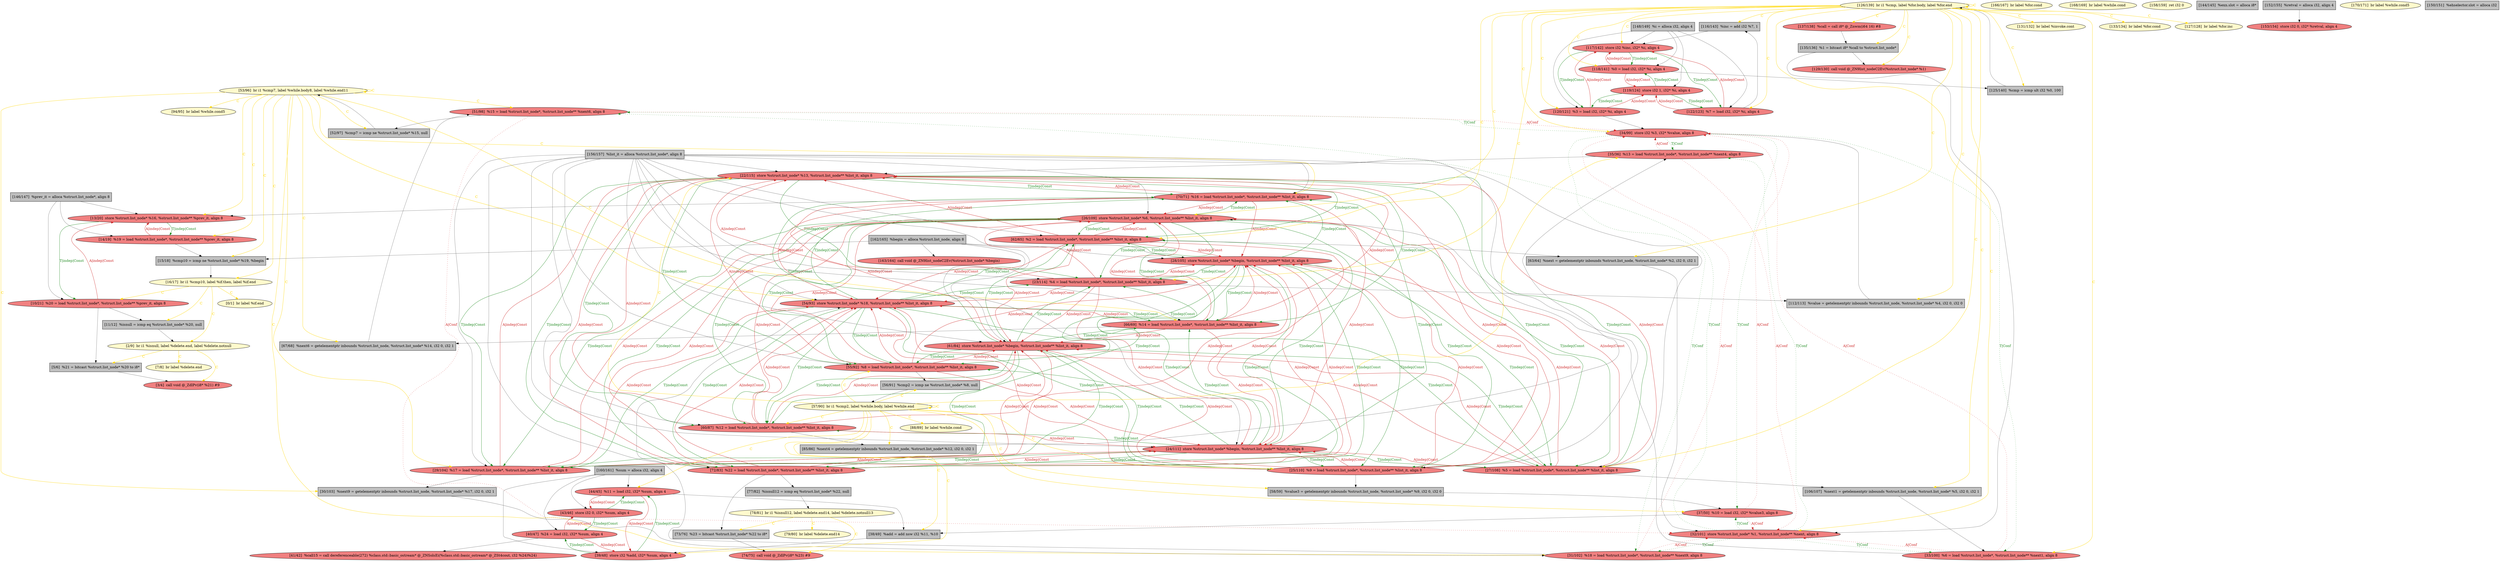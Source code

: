
digraph G {


node186 [fillcolor=lemonchiffon,label="[53/96]  br i1 %cmp7, label %while.body8, label %while.end11",shape=ellipse,style=filled ]
node185 [fillcolor=lightcoral,label="[44/45]  %11 = load i32, i32* %sum, align 4",shape=ellipse,style=filled ]
node184 [fillcolor=grey,label="[52/97]  %cmp7 = icmp ne %struct.list_node* %15, null",shape=rectangle,style=filled ]
node183 [fillcolor=lightcoral,label="[51/98]  %15 = load %struct.list_node*, %struct.list_node** %next6, align 8",shape=ellipse,style=filled ]
node180 [fillcolor=lemonchiffon,label="[131/132]  br label %invoke.cont",shape=ellipse,style=filled ]
node132 [fillcolor=lightcoral,label="[70/71]  %16 = load %struct.list_node*, %struct.list_node** %list_it, align 8",shape=ellipse,style=filled ]
node160 [fillcolor=lemonchiffon,label="[166/167]  br label %for.cond",shape=ellipse,style=filled ]
node167 [fillcolor=lemonchiffon,label="[88/89]  br label %while.cond",shape=ellipse,style=filled ]
node127 [fillcolor=lemonchiffon,label="[78/81]  br i1 %isnull12, label %delete.end14, label %delete.notnull13",shape=ellipse,style=filled ]
node104 [fillcolor=lightcoral,label="[22/115]  store %struct.list_node* %13, %struct.list_node** %list_it, align 8",shape=ellipse,style=filled ]
node166 [fillcolor=lemonchiffon,label="[168/169]  br label %while.cond",shape=ellipse,style=filled ]
node136 [fillcolor=lemonchiffon,label="[158/159]  ret i32 0",shape=ellipse,style=filled ]
node161 [fillcolor=lemonchiffon,label="[94/95]  br label %while.cond5",shape=ellipse,style=filled ]
node125 [fillcolor=grey,label="[5/6]  %21 = bitcast %struct.list_node* %20 to i8*",shape=rectangle,style=filled ]
node124 [fillcolor=grey,label="[112/113]  %value = getelementptr inbounds %struct.list_node, %struct.list_node* %4, i32 0, i32 0",shape=rectangle,style=filled ]
node138 [fillcolor=lightcoral,label="[34/99]  store i32 %3, i32* %value, align 8",shape=ellipse,style=filled ]
node120 [fillcolor=grey,label="[58/59]  %value3 = getelementptr inbounds %struct.list_node, %struct.list_node* %9, i32 0, i32 0",shape=rectangle,style=filled ]
node119 [fillcolor=grey,label="[125/140]  %cmp = icmp ult i32 %0, 100",shape=rectangle,style=filled ]
node177 [fillcolor=grey,label="[11/12]  %isnull = icmp eq %struct.list_node* %20, null",shape=rectangle,style=filled ]
node118 [fillcolor=lightcoral,label="[137/138]  %call = call i8* @_Znwm(i64 16) #8",shape=ellipse,style=filled ]
node155 [fillcolor=lightcoral,label="[27/108]  %5 = load %struct.list_node*, %struct.list_node** %list_it, align 8",shape=ellipse,style=filled ]
node131 [fillcolor=grey,label="[73/76]  %23 = bitcast %struct.list_node* %22 to i8*",shape=rectangle,style=filled ]
node182 [fillcolor=lemonchiffon,label="[7/8]  br label %delete.end",shape=ellipse,style=filled ]
node149 [fillcolor=lemonchiffon,label="[133/134]  br label %for.cond",shape=ellipse,style=filled ]
node105 [fillcolor=lightcoral,label="[37/50]  %10 = load i32, i32* %value3, align 8",shape=ellipse,style=filled ]
node101 [fillcolor=lemonchiffon,label="[0/1]  br label %if.end",shape=ellipse,style=filled ]
node117 [fillcolor=grey,label="[148/149]  %i = alloca i32, align 4",shape=rectangle,style=filled ]
node154 [fillcolor=lightcoral,label="[61/84]  store %struct.list_node* %begin, %struct.list_node** %list_it, align 8",shape=ellipse,style=filled ]
node135 [fillcolor=lightcoral,label="[32/101]  store %struct.list_node* %1, %struct.list_node** %next, align 8",shape=ellipse,style=filled ]
node163 [fillcolor=lightcoral,label="[119/124]  store i32 1, i32* %i, align 4",shape=ellipse,style=filled ]
node110 [fillcolor=grey,label="[144/145]  %exn.slot = alloca i8*",shape=rectangle,style=filled ]
node126 [fillcolor=grey,label="[77/82]  %isnull12 = icmp eq %struct.list_node* %22, null",shape=rectangle,style=filled ]
node102 [fillcolor=lemonchiffon,label="[2/9]  br i1 %isnull, label %delete.end, label %delete.notnull",shape=ellipse,style=filled ]
node108 [fillcolor=grey,label="[116/143]  %inc = add i32 %7, 1",shape=rectangle,style=filled ]
node128 [fillcolor=grey,label="[152/155]  %retval = alloca i32, align 4",shape=rectangle,style=filled ]
node107 [fillcolor=grey,label="[15/18]  %cmp10 = icmp ne %struct.list_node* %19, %begin",shape=rectangle,style=filled ]
node130 [fillcolor=grey,label="[156/157]  %list_it = alloca %struct.list_node*, align 8",shape=rectangle,style=filled ]
node170 [fillcolor=lightcoral,label="[43/46]  store i32 0, i32* %sum, align 4",shape=ellipse,style=filled ]
node111 [fillcolor=lightcoral,label="[117/142]  store i32 %inc, i32* %i, align 4",shape=ellipse,style=filled ]
node121 [fillcolor=grey,label="[135/136]  %1 = bitcast i8* %call to %struct.list_node*",shape=rectangle,style=filled ]
node173 [fillcolor=grey,label="[85/86]  %next4 = getelementptr inbounds %struct.list_node, %struct.list_node* %12, i32 0, i32 1",shape=rectangle,style=filled ]
node103 [fillcolor=lightcoral,label="[10/21]  %20 = load %struct.list_node*, %struct.list_node** %prev_it, align 8",shape=ellipse,style=filled ]
node157 [fillcolor=lightcoral,label="[118/141]  %0 = load i32, i32* %i, align 4",shape=ellipse,style=filled ]
node181 [fillcolor=lemonchiffon,label="[170/171]  br label %while.cond5",shape=ellipse,style=filled ]
node106 [fillcolor=grey,label="[30/103]  %next9 = getelementptr inbounds %struct.list_node, %struct.list_node* %17, i32 0, i32 1",shape=rectangle,style=filled ]
node179 [fillcolor=lightcoral,label="[13/20]  store %struct.list_node* %16, %struct.list_node** %prev_it, align 8",shape=ellipse,style=filled ]
node134 [fillcolor=lemonchiffon,label="[79/80]  br label %delete.end14",shape=ellipse,style=filled ]
node113 [fillcolor=lightcoral,label="[24/111]  store %struct.list_node* %begin, %struct.list_node** %list_it, align 8",shape=ellipse,style=filled ]
node165 [fillcolor=lightcoral,label="[72/83]  %22 = load %struct.list_node*, %struct.list_node** %list_it, align 8",shape=ellipse,style=filled ]
node123 [fillcolor=grey,label="[150/151]  %ehselector.slot = alloca i32",shape=rectangle,style=filled ]
node153 [fillcolor=grey,label="[162/165]  %begin = alloca %struct.list_node, align 8",shape=rectangle,style=filled ]
node115 [fillcolor=lightcoral,label="[120/121]  %3 = load i32, i32* %i, align 4",shape=ellipse,style=filled ]
node133 [fillcolor=lightcoral,label="[74/75]  call void @_ZdlPv(i8* %23) #9",shape=ellipse,style=filled ]
node158 [fillcolor=lightcoral,label="[39/48]  store i32 %add, i32* %sum, align 4",shape=ellipse,style=filled ]
node112 [fillcolor=grey,label="[146/147]  %prev_it = alloca %struct.list_node*, align 8",shape=rectangle,style=filled ]
node168 [fillcolor=lightcoral,label="[29/104]  %17 = load %struct.list_node*, %struct.list_node** %list_it, align 8",shape=ellipse,style=filled ]
node114 [fillcolor=lightcoral,label="[122/123]  %7 = load i32, i32* %i, align 4",shape=ellipse,style=filled ]
node137 [fillcolor=lightcoral,label="[60/87]  %12 = load %struct.list_node*, %struct.list_node** %list_it, align 8",shape=ellipse,style=filled ]
node140 [fillcolor=lightcoral,label="[54/93]  store %struct.list_node* %18, %struct.list_node** %list_it, align 8",shape=ellipse,style=filled ]
node141 [fillcolor=lightcoral,label="[129/130]  call void @_ZN9list_nodeC2Ev(%struct.list_node* %1)",shape=ellipse,style=filled ]
node139 [fillcolor=grey,label="[63/64]  %next = getelementptr inbounds %struct.list_node, %struct.list_node* %2, i32 0, i32 1",shape=rectangle,style=filled ]
node142 [fillcolor=lightcoral,label="[33/100]  %6 = load %struct.list_node*, %struct.list_node** %next1, align 8",shape=ellipse,style=filled ]
node162 [fillcolor=grey,label="[106/107]  %next1 = getelementptr inbounds %struct.list_node, %struct.list_node* %5, i32 0, i32 1",shape=rectangle,style=filled ]
node143 [fillcolor=lemonchiffon,label="[16/17]  br i1 %cmp10, label %if.then, label %if.end",shape=ellipse,style=filled ]
node144 [fillcolor=lemonchiffon,label="[127/128]  br label %for.inc",shape=ellipse,style=filled ]
node145 [fillcolor=lightcoral,label="[25/110]  %9 = load %struct.list_node*, %struct.list_node** %list_it, align 8",shape=ellipse,style=filled ]
node129 [fillcolor=lightcoral,label="[40/47]  %24 = load i32, i32* %sum, align 4",shape=ellipse,style=filled ]
node146 [fillcolor=lightcoral,label="[55/92]  %8 = load %struct.list_node*, %struct.list_node** %list_it, align 8",shape=ellipse,style=filled ]
node147 [fillcolor=lightcoral,label="[66/69]  %14 = load %struct.list_node*, %struct.list_node** %list_it, align 8",shape=ellipse,style=filled ]
node148 [fillcolor=lightcoral,label="[23/114]  %4 = load %struct.list_node*, %struct.list_node** %list_it, align 8",shape=ellipse,style=filled ]
node116 [fillcolor=grey,label="[67/68]  %next6 = getelementptr inbounds %struct.list_node, %struct.list_node* %14, i32 0, i32 1",shape=rectangle,style=filled ]
node172 [fillcolor=grey,label="[56/91]  %cmp2 = icmp ne %struct.list_node* %8, null",shape=rectangle,style=filled ]
node150 [fillcolor=lemonchiffon,label="[57/90]  br i1 %cmp2, label %while.body, label %while.end",shape=ellipse,style=filled ]
node122 [fillcolor=lightcoral,label="[31/102]  %18 = load %struct.list_node*, %struct.list_node** %next9, align 8",shape=ellipse,style=filled ]
node109 [fillcolor=lightcoral,label="[14/19]  %19 = load %struct.list_node*, %struct.list_node** %prev_it, align 8",shape=ellipse,style=filled ]
node151 [fillcolor=grey,label="[160/161]  %sum = alloca i32, align 4",shape=rectangle,style=filled ]
node156 [fillcolor=lightcoral,label="[163/164]  call void @_ZN9list_nodeC2Ev(%struct.list_node* %begin)",shape=ellipse,style=filled ]
node178 [fillcolor=lightcoral,label="[28/105]  store %struct.list_node* %begin, %struct.list_node** %list_it, align 8",shape=ellipse,style=filled ]
node152 [fillcolor=lightcoral,label="[3/4]  call void @_ZdlPv(i8* %21) #9",shape=ellipse,style=filled ]
node159 [fillcolor=lightcoral,label="[153/154]  store i32 0, i32* %retval, align 4",shape=ellipse,style=filled ]
node164 [fillcolor=lightcoral,label="[62/65]  %2 = load %struct.list_node*, %struct.list_node** %list_it, align 8",shape=ellipse,style=filled ]
node176 [fillcolor=lightcoral,label="[26/109]  store %struct.list_node* %6, %struct.list_node** %list_it, align 8",shape=ellipse,style=filled ]
node174 [fillcolor=grey,label="[38/49]  %add = add nsw i32 %11, %10",shape=rectangle,style=filled ]
node169 [fillcolor=lemonchiffon,label="[126/139]  br i1 %cmp, label %for.body, label %for.end",shape=ellipse,style=filled ]
node171 [fillcolor=lightcoral,label="[41/42]  %call15 = call dereferenceable(272) %class.std::basic_ostream* @_ZNSolsEi(%class.std::basic_ostream* @_ZSt4cout, i32 %24)%24)",shape=ellipse,style=filled ]
node175 [fillcolor=lightcoral,label="[35/36]  %13 = load %struct.list_node*, %struct.list_node** %next4, align 8",shape=ellipse,style=filled ]

node146->node113 [style=solid,color=firebrick3,label="A|indep|Const",penwidth=1.0,fontcolor=firebrick3 ]
node183->node184 [style=solid,color=black,label="",penwidth=0.5,fontcolor=black ]
node130->node155 [style=solid,color=black,label="",penwidth=0.5,fontcolor=black ]
node154->node148 [style=solid,color=forestgreen,label="T|indep|Const",penwidth=1.0,fontcolor=forestgreen ]
node148->node154 [style=solid,color=firebrick3,label="A|indep|Const",penwidth=1.0,fontcolor=firebrick3 ]
node178->node168 [style=solid,color=forestgreen,label="T|indep|Const",penwidth=1.0,fontcolor=forestgreen ]
node138->node175 [style=dotted,color=forestgreen,label="T|Conf",penwidth=1.0,fontcolor=forestgreen ]
node178->node132 [style=solid,color=forestgreen,label="T|indep|Const",penwidth=1.0,fontcolor=forestgreen ]
node104->node148 [style=solid,color=forestgreen,label="T|indep|Const",penwidth=1.0,fontcolor=forestgreen ]
node163->node115 [style=solid,color=forestgreen,label="T|indep|Const",penwidth=1.0,fontcolor=forestgreen ]
node135->node175 [style=dotted,color=forestgreen,label="T|Conf",penwidth=1.0,fontcolor=forestgreen ]
node163->node157 [style=solid,color=forestgreen,label="T|indep|Const",penwidth=1.0,fontcolor=forestgreen ]
node135->node122 [style=dotted,color=forestgreen,label="T|Conf",penwidth=1.0,fontcolor=forestgreen ]
node122->node135 [style=dotted,color=firebrick3,label="A|Conf",penwidth=1.0,fontcolor=firebrick3 ]
node148->node176 [style=solid,color=firebrick3,label="A|indep|Const",penwidth=1.0,fontcolor=firebrick3 ]
node105->node138 [style=dotted,color=firebrick3,label="A|Conf",penwidth=1.0,fontcolor=firebrick3 ]
node115->node163 [style=solid,color=firebrick3,label="A|indep|Const",penwidth=1.0,fontcolor=firebrick3 ]
node146->node140 [style=solid,color=firebrick3,label="A|indep|Const",penwidth=1.0,fontcolor=firebrick3 ]
node158->node129 [style=solid,color=forestgreen,label="T|indep|Const",penwidth=1.0,fontcolor=forestgreen ]
node104->node132 [style=solid,color=forestgreen,label="T|indep|Const",penwidth=1.0,fontcolor=forestgreen ]
node132->node104 [style=solid,color=firebrick3,label="A|indep|Const",penwidth=1.0,fontcolor=firebrick3 ]
node113->node146 [style=solid,color=forestgreen,label="T|indep|Const",penwidth=1.0,fontcolor=forestgreen ]
node170->node185 [style=solid,color=forestgreen,label="T|indep|Const",penwidth=1.0,fontcolor=forestgreen ]
node168->node178 [style=solid,color=firebrick3,label="A|indep|Const",penwidth=1.0,fontcolor=firebrick3 ]
node113->node155 [style=solid,color=forestgreen,label="T|indep|Const",penwidth=1.0,fontcolor=forestgreen ]
node104->node168 [style=solid,color=forestgreen,label="T|indep|Const",penwidth=1.0,fontcolor=forestgreen ]
node168->node104 [style=solid,color=firebrick3,label="A|indep|Const",penwidth=1.0,fontcolor=firebrick3 ]
node157->node163 [style=solid,color=firebrick3,label="A|indep|Const",penwidth=1.0,fontcolor=firebrick3 ]
node104->node165 [style=solid,color=forestgreen,label="T|indep|Const",penwidth=1.0,fontcolor=forestgreen ]
node178->node165 [style=solid,color=forestgreen,label="T|indep|Const",penwidth=1.0,fontcolor=forestgreen ]
node164->node178 [style=solid,color=firebrick3,label="A|indep|Const",penwidth=1.0,fontcolor=firebrick3 ]
node165->node178 [style=solid,color=firebrick3,label="A|indep|Const",penwidth=1.0,fontcolor=firebrick3 ]
node169->node148 [style=solid,color=gold,label="C",penwidth=1.0,fontcolor=gold ]
node179->node109 [style=solid,color=forestgreen,label="T|indep|Const",penwidth=1.0,fontcolor=forestgreen ]
node109->node179 [style=solid,color=firebrick3,label="A|indep|Const",penwidth=1.0,fontcolor=firebrick3 ]
node140->node168 [style=solid,color=forestgreen,label="T|indep|Const",penwidth=1.0,fontcolor=forestgreen ]
node140->node132 [style=solid,color=forestgreen,label="T|indep|Const",penwidth=1.0,fontcolor=forestgreen ]
node186->node179 [style=solid,color=gold,label="C",penwidth=1.0,fontcolor=gold ]
node165->node176 [style=solid,color=firebrick3,label="A|indep|Const",penwidth=1.0,fontcolor=firebrick3 ]
node165->node140 [style=solid,color=firebrick3,label="A|indep|Const",penwidth=1.0,fontcolor=firebrick3 ]
node173->node175 [style=solid,color=black,label="",penwidth=0.5,fontcolor=black ]
node124->node138 [style=solid,color=black,label="",penwidth=0.5,fontcolor=black ]
node129->node171 [style=solid,color=black,label="",penwidth=0.5,fontcolor=black ]
node154->node155 [style=solid,color=forestgreen,label="T|indep|Const",penwidth=1.0,fontcolor=forestgreen ]
node175->node138 [style=dotted,color=firebrick3,label="A|Conf",penwidth=1.0,fontcolor=firebrick3 ]
node145->node113 [style=solid,color=firebrick3,label="A|indep|Const",penwidth=1.0,fontcolor=firebrick3 ]
node113->node145 [style=solid,color=forestgreen,label="T|indep|Const",penwidth=1.0,fontcolor=forestgreen ]
node130->node132 [style=solid,color=black,label="",penwidth=0.5,fontcolor=black ]
node104->node147 [style=solid,color=forestgreen,label="T|indep|Const",penwidth=1.0,fontcolor=forestgreen ]
node114->node108 [style=solid,color=black,label="",penwidth=0.5,fontcolor=black ]
node120->node105 [style=solid,color=black,label="",penwidth=0.5,fontcolor=black ]
node178->node146 [style=solid,color=forestgreen,label="T|indep|Const",penwidth=1.0,fontcolor=forestgreen ]
node179->node103 [style=solid,color=forestgreen,label="T|indep|Const",penwidth=1.0,fontcolor=forestgreen ]
node175->node135 [style=dotted,color=firebrick3,label="A|Conf",penwidth=1.0,fontcolor=firebrick3 ]
node103->node179 [style=solid,color=firebrick3,label="A|indep|Const",penwidth=1.0,fontcolor=firebrick3 ]
node153->node113 [style=solid,color=black,label="",penwidth=0.5,fontcolor=black ]
node155->node113 [style=solid,color=firebrick3,label="A|indep|Const",penwidth=1.0,fontcolor=firebrick3 ]
node103->node125 [style=solid,color=black,label="",penwidth=0.5,fontcolor=black ]
node131->node133 [style=solid,color=black,label="",penwidth=0.5,fontcolor=black ]
node165->node131 [style=solid,color=black,label="",penwidth=0.5,fontcolor=black ]
node137->node173 [style=solid,color=black,label="",penwidth=0.5,fontcolor=black ]
node165->node104 [style=solid,color=firebrick3,label="A|indep|Const",penwidth=1.0,fontcolor=firebrick3 ]
node111->node157 [style=solid,color=forestgreen,label="T|indep|Const",penwidth=1.0,fontcolor=forestgreen ]
node145->node140 [style=solid,color=firebrick3,label="A|indep|Const",penwidth=1.0,fontcolor=firebrick3 ]
node176->node165 [style=solid,color=forestgreen,label="T|indep|Const",penwidth=1.0,fontcolor=forestgreen ]
node140->node145 [style=solid,color=forestgreen,label="T|indep|Const",penwidth=1.0,fontcolor=forestgreen ]
node129->node158 [style=solid,color=firebrick3,label="A|indep|Const",penwidth=1.0,fontcolor=firebrick3 ]
node125->node152 [style=solid,color=black,label="",penwidth=0.5,fontcolor=black ]
node130->node104 [style=solid,color=black,label="",penwidth=0.5,fontcolor=black ]
node135->node142 [style=dotted,color=forestgreen,label="T|Conf",penwidth=1.0,fontcolor=forestgreen ]
node165->node126 [style=solid,color=black,label="",penwidth=0.5,fontcolor=black ]
node178->node155 [style=solid,color=forestgreen,label="T|indep|Const",penwidth=1.0,fontcolor=forestgreen ]
node145->node120 [style=solid,color=black,label="",penwidth=0.5,fontcolor=black ]
node157->node111 [style=solid,color=firebrick3,label="A|indep|Const",penwidth=1.0,fontcolor=firebrick3 ]
node186->node132 [style=solid,color=gold,label="C",penwidth=1.0,fontcolor=gold ]
node103->node177 [style=solid,color=black,label="",penwidth=0.5,fontcolor=black ]
node130->node140 [style=solid,color=black,label="",penwidth=0.5,fontcolor=black ]
node169->node124 [style=solid,color=gold,label="C",penwidth=1.0,fontcolor=gold ]
node113->node132 [style=solid,color=forestgreen,label="T|indep|Const",penwidth=1.0,fontcolor=forestgreen ]
node132->node113 [style=solid,color=firebrick3,label="A|indep|Const",penwidth=1.0,fontcolor=firebrick3 ]
node178->node147 [style=solid,color=forestgreen,label="T|indep|Const",penwidth=1.0,fontcolor=forestgreen ]
node147->node178 [style=solid,color=firebrick3,label="A|indep|Const",penwidth=1.0,fontcolor=firebrick3 ]
node137->node178 [style=solid,color=firebrick3,label="A|indep|Const",penwidth=1.0,fontcolor=firebrick3 ]
node130->node165 [style=solid,color=black,label="",penwidth=0.5,fontcolor=black ]
node168->node106 [style=solid,color=black,label="",penwidth=0.5,fontcolor=black ]
node164->node139 [style=solid,color=black,label="",penwidth=0.5,fontcolor=black ]
node130->node137 [style=solid,color=black,label="",penwidth=0.5,fontcolor=black ]
node148->node124 [style=solid,color=black,label="",penwidth=0.5,fontcolor=black ]
node130->node147 [style=solid,color=black,label="",penwidth=0.5,fontcolor=black ]
node176->node148 [style=solid,color=forestgreen,label="T|indep|Const",penwidth=1.0,fontcolor=forestgreen ]
node108->node111 [style=solid,color=black,label="",penwidth=0.5,fontcolor=black ]
node130->node168 [style=solid,color=black,label="",penwidth=0.5,fontcolor=black ]
node153->node178 [style=solid,color=black,label="",penwidth=0.5,fontcolor=black ]
node178->node148 [style=solid,color=forestgreen,label="T|indep|Const",penwidth=1.0,fontcolor=forestgreen ]
node148->node178 [style=solid,color=firebrick3,label="A|indep|Const",penwidth=1.0,fontcolor=firebrick3 ]
node147->node104 [style=solid,color=firebrick3,label="A|indep|Const",penwidth=1.0,fontcolor=firebrick3 ]
node138->node122 [style=dotted,color=forestgreen,label="T|Conf",penwidth=1.0,fontcolor=forestgreen ]
node135->node183 [style=dotted,color=forestgreen,label="T|Conf",penwidth=1.0,fontcolor=forestgreen ]
node176->node137 [style=solid,color=forestgreen,label="T|indep|Const",penwidth=1.0,fontcolor=forestgreen ]
node140->node155 [style=solid,color=forestgreen,label="T|indep|Const",penwidth=1.0,fontcolor=forestgreen ]
node155->node140 [style=solid,color=firebrick3,label="A|indep|Const",penwidth=1.0,fontcolor=firebrick3 ]
node137->node113 [style=solid,color=firebrick3,label="A|indep|Const",penwidth=1.0,fontcolor=firebrick3 ]
node145->node176 [style=solid,color=firebrick3,label="A|indep|Const",penwidth=1.0,fontcolor=firebrick3 ]
node139->node135 [style=solid,color=black,label="",penwidth=0.5,fontcolor=black ]
node102->node125 [style=solid,color=gold,label="C",penwidth=1.0,fontcolor=gold ]
node111->node115 [style=solid,color=forestgreen,label="T|indep|Const",penwidth=1.0,fontcolor=forestgreen ]
node132->node176 [style=solid,color=firebrick3,label="A|indep|Const",penwidth=1.0,fontcolor=firebrick3 ]
node126->node127 [style=solid,color=black,label="",penwidth=0.5,fontcolor=black ]
node176->node132 [style=solid,color=forestgreen,label="T|indep|Const",penwidth=1.0,fontcolor=forestgreen ]
node186->node116 [style=solid,color=gold,label="C",penwidth=1.0,fontcolor=gold ]
node129->node170 [style=solid,color=firebrick3,label="A|indep|Const",penwidth=1.0,fontcolor=firebrick3 ]
node170->node129 [style=solid,color=forestgreen,label="T|indep|Const",penwidth=1.0,fontcolor=forestgreen ]
node118->node121 [style=solid,color=black,label="",penwidth=0.5,fontcolor=black ]
node104->node146 [style=solid,color=forestgreen,label="T|indep|Const",penwidth=1.0,fontcolor=forestgreen ]
node164->node104 [style=solid,color=firebrick3,label="A|indep|Const",penwidth=1.0,fontcolor=firebrick3 ]
node186->node143 [style=solid,color=gold,label="C",penwidth=1.0,fontcolor=gold ]
node155->node154 [style=solid,color=firebrick3,label="A|indep|Const",penwidth=1.0,fontcolor=firebrick3 ]
node115->node138 [style=solid,color=black,label="",penwidth=0.5,fontcolor=black ]
node138->node142 [style=dotted,color=forestgreen,label="T|Conf",penwidth=1.0,fontcolor=forestgreen ]
node117->node157 [style=solid,color=black,label="",penwidth=0.5,fontcolor=black ]
node132->node178 [style=solid,color=firebrick3,label="A|indep|Const",penwidth=1.0,fontcolor=firebrick3 ]
node150->node105 [style=solid,color=gold,label="C",penwidth=1.0,fontcolor=gold ]
node178->node137 [style=solid,color=forestgreen,label="T|indep|Const",penwidth=1.0,fontcolor=forestgreen ]
node150->node185 [style=solid,color=gold,label="C",penwidth=1.0,fontcolor=gold ]
node150->node174 [style=solid,color=gold,label="C",penwidth=1.0,fontcolor=gold ]
node146->node178 [style=solid,color=firebrick3,label="A|indep|Const",penwidth=1.0,fontcolor=firebrick3 ]
node155->node162 [style=solid,color=black,label="",penwidth=0.5,fontcolor=black ]
node132->node154 [style=solid,color=firebrick3,label="A|indep|Const",penwidth=1.0,fontcolor=firebrick3 ]
node104->node137 [style=solid,color=forestgreen,label="T|indep|Const",penwidth=1.0,fontcolor=forestgreen ]
node175->node104 [style=solid,color=black,label="",penwidth=0.5,fontcolor=black ]
node147->node176 [style=solid,color=firebrick3,label="A|indep|Const",penwidth=1.0,fontcolor=firebrick3 ]
node169->node169 [style=solid,color=gold,label="C",penwidth=1.0,fontcolor=gold ]
node183->node138 [style=dotted,color=firebrick3,label="A|Conf",penwidth=1.0,fontcolor=firebrick3 ]
node117->node163 [style=solid,color=black,label="",penwidth=0.5,fontcolor=black ]
node154->node145 [style=solid,color=forestgreen,label="T|indep|Const",penwidth=1.0,fontcolor=forestgreen ]
node169->node111 [style=solid,color=gold,label="C",penwidth=1.0,fontcolor=gold ]
node102->node152 [style=solid,color=gold,label="C",penwidth=1.0,fontcolor=gold ]
node148->node104 [style=solid,color=firebrick3,label="A|indep|Const",penwidth=1.0,fontcolor=firebrick3 ]
node137->node176 [style=solid,color=firebrick3,label="A|indep|Const",penwidth=1.0,fontcolor=firebrick3 ]
node147->node140 [style=solid,color=firebrick3,label="A|indep|Const",penwidth=1.0,fontcolor=firebrick3 ]
node104->node155 [style=solid,color=forestgreen,label="T|indep|Const",penwidth=1.0,fontcolor=forestgreen ]
node145->node178 [style=solid,color=firebrick3,label="A|indep|Const",penwidth=1.0,fontcolor=firebrick3 ]
node169->node118 [style=solid,color=gold,label="C",penwidth=1.0,fontcolor=gold ]
node186->node168 [style=solid,color=gold,label="C",penwidth=1.0,fontcolor=gold ]
node154->node168 [style=solid,color=forestgreen,label="T|indep|Const",penwidth=1.0,fontcolor=forestgreen ]
node169->node164 [style=solid,color=gold,label="C",penwidth=1.0,fontcolor=gold ]
node169->node149 [style=solid,color=gold,label="C",penwidth=1.0,fontcolor=gold ]
node150->node146 [style=solid,color=gold,label="C",penwidth=1.0,fontcolor=gold ]
node186->node122 [style=solid,color=gold,label="C",penwidth=1.0,fontcolor=gold ]
node164->node176 [style=solid,color=firebrick3,label="A|indep|Const",penwidth=1.0,fontcolor=firebrick3 ]
node186->node186 [style=solid,color=gold,label="C",penwidth=1.0,fontcolor=gold ]
node111->node114 [style=solid,color=forestgreen,label="T|indep|Const",penwidth=1.0,fontcolor=forestgreen ]
node102->node182 [style=solid,color=gold,label="C",penwidth=1.0,fontcolor=gold ]
node145->node154 [style=solid,color=firebrick3,label="A|indep|Const",penwidth=1.0,fontcolor=firebrick3 ]
node178->node164 [style=solid,color=forestgreen,label="T|indep|Const",penwidth=1.0,fontcolor=forestgreen ]
node143->node102 [style=solid,color=gold,label="C",penwidth=1.0,fontcolor=gold ]
node104->node164 [style=solid,color=forestgreen,label="T|indep|Const",penwidth=1.0,fontcolor=forestgreen ]
node109->node107 [style=solid,color=black,label="",penwidth=0.5,fontcolor=black ]
node113->node148 [style=solid,color=forestgreen,label="T|indep|Const",penwidth=1.0,fontcolor=forestgreen ]
node176->node168 [style=solid,color=forestgreen,label="T|indep|Const",penwidth=1.0,fontcolor=forestgreen ]
node140->node146 [style=solid,color=forestgreen,label="T|indep|Const",penwidth=1.0,fontcolor=forestgreen ]
node148->node140 [style=solid,color=firebrick3,label="A|indep|Const",penwidth=1.0,fontcolor=firebrick3 ]
node150->node150 [style=solid,color=gold,label="C",penwidth=1.0,fontcolor=gold ]
node147->node154 [style=solid,color=firebrick3,label="A|indep|Const",penwidth=1.0,fontcolor=firebrick3 ]
node150->node173 [style=solid,color=gold,label="C",penwidth=1.0,fontcolor=gold ]
node132->node140 [style=solid,color=firebrick3,label="A|indep|Const",penwidth=1.0,fontcolor=firebrick3 ]
node155->node178 [style=solid,color=firebrick3,label="A|indep|Const",penwidth=1.0,fontcolor=firebrick3 ]
node117->node111 [style=solid,color=black,label="",penwidth=0.5,fontcolor=black ]
node150->node120 [style=solid,color=gold,label="C",penwidth=1.0,fontcolor=gold ]
node137->node104 [style=solid,color=firebrick3,label="A|indep|Const",penwidth=1.0,fontcolor=firebrick3 ]
node164->node154 [style=solid,color=firebrick3,label="A|indep|Const",penwidth=1.0,fontcolor=firebrick3 ]
node150->node158 [style=solid,color=gold,label="C",penwidth=1.0,fontcolor=gold ]
node130->node176 [style=solid,color=black,label="",penwidth=0.5,fontcolor=black ]
node169->node155 [style=solid,color=gold,label="C",penwidth=1.0,fontcolor=gold ]
node150->node172 [style=solid,color=gold,label="C",penwidth=1.0,fontcolor=gold ]
node185->node170 [style=solid,color=firebrick3,label="A|indep|Const",penwidth=1.0,fontcolor=firebrick3 ]
node113->node147 [style=solid,color=forestgreen,label="T|indep|Const",penwidth=1.0,fontcolor=forestgreen ]
node169->node144 [style=solid,color=gold,label="C",penwidth=1.0,fontcolor=gold ]
node114->node111 [style=solid,color=firebrick3,label="A|indep|Const",penwidth=1.0,fontcolor=firebrick3 ]
node168->node176 [style=solid,color=firebrick3,label="A|indep|Const",penwidth=1.0,fontcolor=firebrick3 ]
node106->node122 [style=solid,color=black,label="",penwidth=0.5,fontcolor=black ]
node154->node132 [style=solid,color=forestgreen,label="T|indep|Const",penwidth=1.0,fontcolor=forestgreen ]
node186->node109 [style=solid,color=gold,label="C",penwidth=1.0,fontcolor=gold ]
node138->node183 [style=dotted,color=forestgreen,label="T|Conf",penwidth=1.0,fontcolor=forestgreen ]
node154->node164 [style=solid,color=forestgreen,label="T|indep|Const",penwidth=1.0,fontcolor=forestgreen ]
node165->node154 [style=solid,color=firebrick3,label="A|indep|Const",penwidth=1.0,fontcolor=firebrick3 ]
node130->node154 [style=solid,color=black,label="",penwidth=0.5,fontcolor=black ]
node150->node175 [style=solid,color=gold,label="C",penwidth=1.0,fontcolor=gold ]
node169->node180 [style=solid,color=gold,label="C",penwidth=1.0,fontcolor=gold ]
node154->node137 [style=solid,color=forestgreen,label="T|indep|Const",penwidth=1.0,fontcolor=forestgreen ]
node169->node162 [style=solid,color=gold,label="C",penwidth=1.0,fontcolor=gold ]
node186->node183 [style=solid,color=gold,label="C",penwidth=1.0,fontcolor=gold ]
node105->node135 [style=dotted,color=firebrick3,label="A|Conf",penwidth=1.0,fontcolor=firebrick3 ]
node155->node104 [style=solid,color=firebrick3,label="A|indep|Const",penwidth=1.0,fontcolor=firebrick3 ]
node150->node145 [style=solid,color=gold,label="C",penwidth=1.0,fontcolor=gold ]
node155->node176 [style=solid,color=firebrick3,label="A|indep|Const",penwidth=1.0,fontcolor=firebrick3 ]
node169->node121 [style=solid,color=gold,label="C",penwidth=1.0,fontcolor=gold ]
node146->node172 [style=solid,color=black,label="",penwidth=0.5,fontcolor=black ]
node169->node135 [style=solid,color=gold,label="C",penwidth=1.0,fontcolor=gold ]
node113->node137 [style=solid,color=forestgreen,label="T|indep|Const",penwidth=1.0,fontcolor=forestgreen ]
node130->node113 [style=solid,color=black,label="",penwidth=0.5,fontcolor=black ]
node127->node131 [style=solid,color=gold,label="C",penwidth=1.0,fontcolor=gold ]
node127->node134 [style=solid,color=gold,label="C",penwidth=1.0,fontcolor=gold ]
node122->node138 [style=dotted,color=firebrick3,label="A|Conf",penwidth=1.0,fontcolor=firebrick3 ]
node150->node167 [style=solid,color=gold,label="C",penwidth=1.0,fontcolor=gold ]
node143->node101 [style=solid,color=gold,label="C",penwidth=1.0,fontcolor=gold ]
node107->node143 [style=solid,color=black,label="",penwidth=0.5,fontcolor=black ]
node186->node161 [style=solid,color=gold,label="C",penwidth=1.0,fontcolor=gold ]
node140->node165 [style=solid,color=forestgreen,label="T|indep|Const",penwidth=1.0,fontcolor=forestgreen ]
node169->node142 [style=solid,color=gold,label="C",penwidth=1.0,fontcolor=gold ]
node169->node108 [style=solid,color=gold,label="C",penwidth=1.0,fontcolor=gold ]
node148->node113 [style=solid,color=firebrick3,label="A|indep|Const",penwidth=1.0,fontcolor=firebrick3 ]
node154->node165 [style=solid,color=forestgreen,label="T|indep|Const",penwidth=1.0,fontcolor=forestgreen ]
node147->node113 [style=solid,color=firebrick3,label="A|indep|Const",penwidth=1.0,fontcolor=firebrick3 ]
node138->node105 [style=dotted,color=forestgreen,label="T|Conf",penwidth=1.0,fontcolor=forestgreen ]
node150->node137 [style=solid,color=gold,label="C",penwidth=1.0,fontcolor=gold ]
node137->node140 [style=solid,color=firebrick3,label="A|indep|Const",penwidth=1.0,fontcolor=firebrick3 ]
node185->node174 [style=solid,color=black,label="",penwidth=0.5,fontcolor=black ]
node143->node103 [style=solid,color=gold,label="C",penwidth=1.0,fontcolor=gold ]
node112->node179 [style=solid,color=black,label="",penwidth=0.5,fontcolor=black ]
node168->node113 [style=solid,color=firebrick3,label="A|indep|Const",penwidth=1.0,fontcolor=firebrick3 ]
node176->node155 [style=solid,color=forestgreen,label="T|indep|Const",penwidth=1.0,fontcolor=forestgreen ]
node168->node140 [style=solid,color=firebrick3,label="A|indep|Const",penwidth=1.0,fontcolor=firebrick3 ]
node114->node163 [style=solid,color=firebrick3,label="A|indep|Const",penwidth=1.0,fontcolor=firebrick3 ]
node183->node135 [style=dotted,color=firebrick3,label="A|Conf",penwidth=1.0,fontcolor=firebrick3 ]
node163->node114 [style=solid,color=forestgreen,label="T|indep|Const",penwidth=1.0,fontcolor=forestgreen ]
node169->node138 [style=solid,color=gold,label="C",penwidth=1.0,fontcolor=gold ]
node178->node145 [style=solid,color=forestgreen,label="T|indep|Const",penwidth=1.0,fontcolor=forestgreen ]
node169->node176 [style=solid,color=gold,label="C",penwidth=1.0,fontcolor=gold ]
node153->node156 [style=solid,color=black,label="",penwidth=0.5,fontcolor=black ]
node169->node139 [style=solid,color=gold,label="C",penwidth=1.0,fontcolor=gold ]
node127->node133 [style=solid,color=gold,label="C",penwidth=1.0,fontcolor=gold ]
node113->node165 [style=solid,color=forestgreen,label="T|indep|Const",penwidth=1.0,fontcolor=forestgreen ]
node186->node140 [style=solid,color=gold,label="C",penwidth=1.0,fontcolor=gold ]
node151->node170 [style=solid,color=black,label="",penwidth=0.5,fontcolor=black ]
node104->node145 [style=solid,color=forestgreen,label="T|indep|Const",penwidth=1.0,fontcolor=forestgreen ]
node165->node113 [style=solid,color=firebrick3,label="A|indep|Const",penwidth=1.0,fontcolor=firebrick3 ]
node132->node179 [style=solid,color=black,label="",penwidth=0.5,fontcolor=black ]
node119->node169 [style=solid,color=black,label="",penwidth=0.5,fontcolor=black ]
node135->node105 [style=dotted,color=forestgreen,label="T|Conf",penwidth=1.0,fontcolor=forestgreen ]
node153->node154 [style=solid,color=black,label="",penwidth=0.5,fontcolor=black ]
node186->node107 [style=solid,color=gold,label="C",penwidth=1.0,fontcolor=gold ]
node164->node113 [style=solid,color=firebrick3,label="A|indep|Const",penwidth=1.0,fontcolor=firebrick3 ]
node162->node142 [style=solid,color=black,label="",penwidth=0.5,fontcolor=black ]
node113->node164 [style=solid,color=forestgreen,label="T|indep|Const",penwidth=1.0,fontcolor=forestgreen ]
node143->node177 [style=solid,color=gold,label="C",penwidth=1.0,fontcolor=gold ]
node142->node138 [style=dotted,color=firebrick3,label="A|Conf",penwidth=1.0,fontcolor=firebrick3 ]
node157->node119 [style=solid,color=black,label="",penwidth=0.5,fontcolor=black ]
node116->node183 [style=solid,color=black,label="",penwidth=0.5,fontcolor=black ]
node140->node147 [style=solid,color=forestgreen,label="T|indep|Const",penwidth=1.0,fontcolor=forestgreen ]
node137->node154 [style=solid,color=firebrick3,label="A|indep|Const",penwidth=1.0,fontcolor=firebrick3 ]
node150->node104 [style=solid,color=gold,label="C",penwidth=1.0,fontcolor=gold ]
node140->node137 [style=solid,color=forestgreen,label="T|indep|Const",penwidth=1.0,fontcolor=forestgreen ]
node176->node164 [style=solid,color=forestgreen,label="T|indep|Const",penwidth=1.0,fontcolor=forestgreen ]
node121->node135 [style=solid,color=black,label="",penwidth=0.5,fontcolor=black ]
node186->node184 [style=solid,color=gold,label="C",penwidth=1.0,fontcolor=gold ]
node186->node106 [style=solid,color=gold,label="C",penwidth=1.0,fontcolor=gold ]
node184->node186 [style=solid,color=black,label="",penwidth=0.5,fontcolor=black ]
node112->node103 [style=solid,color=black,label="",penwidth=0.5,fontcolor=black ]
node142->node135 [style=dotted,color=firebrick3,label="A|Conf",penwidth=1.0,fontcolor=firebrick3 ]
node146->node154 [style=solid,color=firebrick3,label="A|indep|Const",penwidth=1.0,fontcolor=firebrick3 ]
node154->node146 [style=solid,color=forestgreen,label="T|indep|Const",penwidth=1.0,fontcolor=forestgreen ]
node151->node185 [style=solid,color=black,label="",penwidth=0.5,fontcolor=black ]
node176->node145 [style=solid,color=forestgreen,label="T|indep|Const",penwidth=1.0,fontcolor=forestgreen ]
node130->node178 [style=solid,color=black,label="",penwidth=0.5,fontcolor=black ]
node174->node158 [style=solid,color=black,label="",penwidth=0.5,fontcolor=black ]
node177->node102 [style=solid,color=black,label="",penwidth=0.5,fontcolor=black ]
node142->node176 [style=solid,color=black,label="",penwidth=0.5,fontcolor=black ]
node140->node164 [style=solid,color=forestgreen,label="T|indep|Const",penwidth=1.0,fontcolor=forestgreen ]
node164->node140 [style=solid,color=firebrick3,label="A|indep|Const",penwidth=1.0,fontcolor=firebrick3 ]
node169->node114 [style=solid,color=gold,label="C",penwidth=1.0,fontcolor=gold ]
node130->node146 [style=solid,color=black,label="",penwidth=0.5,fontcolor=black ]
node176->node147 [style=solid,color=forestgreen,label="T|indep|Const",penwidth=1.0,fontcolor=forestgreen ]
node113->node168 [style=solid,color=forestgreen,label="T|indep|Const",penwidth=1.0,fontcolor=forestgreen ]
node130->node164 [style=solid,color=black,label="",penwidth=0.5,fontcolor=black ]
node115->node111 [style=solid,color=firebrick3,label="A|indep|Const",penwidth=1.0,fontcolor=firebrick3 ]
node172->node150 [style=solid,color=black,label="",penwidth=0.5,fontcolor=black ]
node176->node146 [style=solid,color=forestgreen,label="T|indep|Const",penwidth=1.0,fontcolor=forestgreen ]
node168->node154 [style=solid,color=firebrick3,label="A|indep|Const",penwidth=1.0,fontcolor=firebrick3 ]
node130->node148 [style=solid,color=black,label="",penwidth=0.5,fontcolor=black ]
node169->node119 [style=solid,color=gold,label="C",penwidth=1.0,fontcolor=gold ]
node153->node107 [style=solid,color=black,label="",penwidth=0.5,fontcolor=black ]
node117->node115 [style=solid,color=black,label="",penwidth=0.5,fontcolor=black ]
node169->node157 [style=solid,color=gold,label="C",penwidth=1.0,fontcolor=gold ]
node151->node158 [style=solid,color=black,label="",penwidth=0.5,fontcolor=black ]
node121->node141 [style=solid,color=black,label="",penwidth=0.5,fontcolor=black ]
node105->node174 [style=solid,color=black,label="",penwidth=0.5,fontcolor=black ]
node146->node104 [style=solid,color=firebrick3,label="A|indep|Const",penwidth=1.0,fontcolor=firebrick3 ]
node154->node147 [style=solid,color=forestgreen,label="T|indep|Const",penwidth=1.0,fontcolor=forestgreen ]
node130->node145 [style=solid,color=black,label="",penwidth=0.5,fontcolor=black ]
node117->node114 [style=solid,color=black,label="",penwidth=0.5,fontcolor=black ]
node151->node129 [style=solid,color=black,label="",penwidth=0.5,fontcolor=black ]
node128->node159 [style=solid,color=black,label="",penwidth=0.5,fontcolor=black ]
node140->node148 [style=solid,color=forestgreen,label="T|indep|Const",penwidth=1.0,fontcolor=forestgreen ]
node186->node147 [style=solid,color=gold,label="C",penwidth=1.0,fontcolor=gold ]
node146->node176 [style=solid,color=firebrick3,label="A|indep|Const",penwidth=1.0,fontcolor=firebrick3 ]
node147->node116 [style=solid,color=black,label="",penwidth=0.5,fontcolor=black ]
node112->node109 [style=solid,color=black,label="",penwidth=0.5,fontcolor=black ]
node158->node185 [style=solid,color=forestgreen,label="T|indep|Const",penwidth=1.0,fontcolor=forestgreen ]
node169->node141 [style=solid,color=gold,label="C",penwidth=1.0,fontcolor=gold ]
node169->node115 [style=solid,color=gold,label="C",penwidth=1.0,fontcolor=gold ]
node185->node158 [style=solid,color=firebrick3,label="A|indep|Const",penwidth=1.0,fontcolor=firebrick3 ]
node145->node104 [style=solid,color=firebrick3,label="A|indep|Const",penwidth=1.0,fontcolor=firebrick3 ]
node122->node140 [style=solid,color=black,label="",penwidth=0.5,fontcolor=black ]


}
